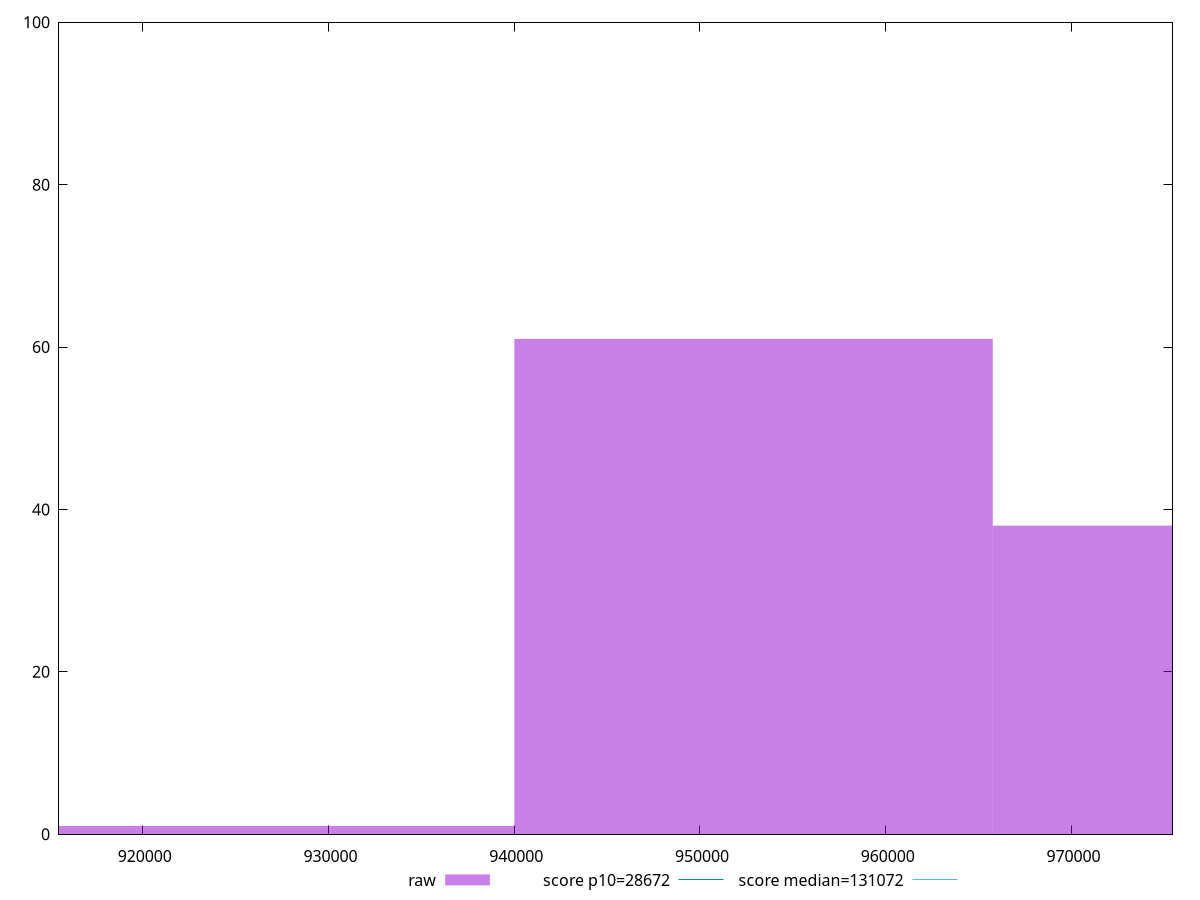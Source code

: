 reset

$raw <<EOF
978643.2444951765 38
952889.4749031982 61
927135.7053112199 1
EOF

set key outside below
set boxwidth 25753.76959197833
set xrange [915498.2222611113:975441.3670861111]
set yrange [0:100]
set trange [0:100]
set style fill transparent solid 0.5 noborder

set parametric
set terminal svg size 640, 490 enhanced background rgb 'white'
set output "reports/report_00028_2021-02-24T12-49-42.674Z/uses-long-cache-ttl/samples/astro/raw/histogram.svg"

plot $raw title "raw" with boxes, \
     28672,t title "score p10=28672", \
     131072,t title "score median=131072"

reset
